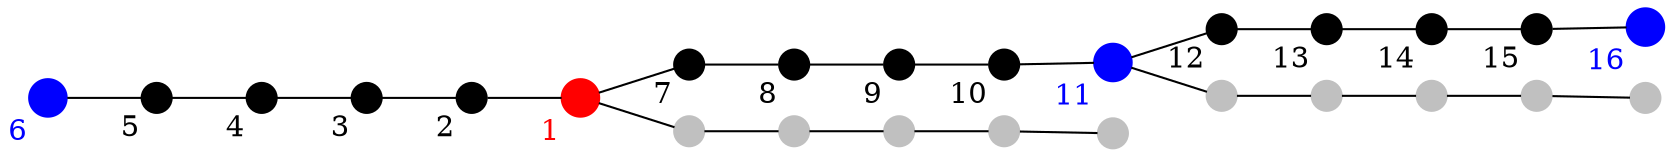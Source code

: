 Digraph G{
    node [shape=point, fontcolor=Black, color=Black, width=0.2]; // use box for everything
    edge [arrowhead=none, splines=false];
    forcelabels=true;

    N0   [xlabel="1", color=Red, fontcolor=Red, width=0.25]
    s1_4 [xlabel="2"]
    s1_3 [xlabel="3"]
    s1_2 [xlabel="4"]
    s1_1 [xlabel="5"]

    N1   [xlabel="6", color=Blue, fontcolor=Blue, width=0.25]

    s2_1 [xlabel="7"]
    s2_2 [xlabel="8"]
    s2_3 [xlabel="9"]
    s2_4 [xlabel="10"]

    N2   [xlabel="11", color=Blue, fontcolor=Blue, width=0.25]

    s3_1 [xlabel="12"]
    s3_2 [xlabel="13"]
    s3_3 [xlabel="14"]
    s3_4 [xlabel="15"]

    N3   [xlabel="16", color=Blue, fontcolor=Blue, width=0.25]

    node [shape=point, fontcolor=Black, color=gray, width=0.2]; // use box for everything

    s4_1
    s4_2
    s4_3
    s4_4

    N4

    s5_1
    s5_2
    s5_3
    s5_4

    N5

    rankdir=LR;
    //N1 -> N0
    N1 -> s1_1
    s1_1 -> s1_2
    s1_2 -> s1_3
    s1_3 -> s1_4
    s1_4 -> N0
    //N0 -> N2
    N0 -> s2_1
    s2_1 -> s2_2
    s2_2 -> s2_3
    s2_3 -> s2_4
    s2_4 -> N2
    //N2 -> N3
    N2 -> s3_1
    s3_1 -> s3_2
    s3_2 -> s3_3
    s3_3 -> s3_4
    s3_4 -> N3
    //N2 -> N4
    N2 -> s4_1
    s4_1 -> s4_2
    s4_2 -> s4_3
    s4_3 -> s4_4
    s4_4 -> N4
    //N0 -> N5
    N0 -> s5_1
    s5_1 -> s5_2
    s5_2 -> s5_3
    s5_3 -> s5_4
    s5_4 -> N5
}

